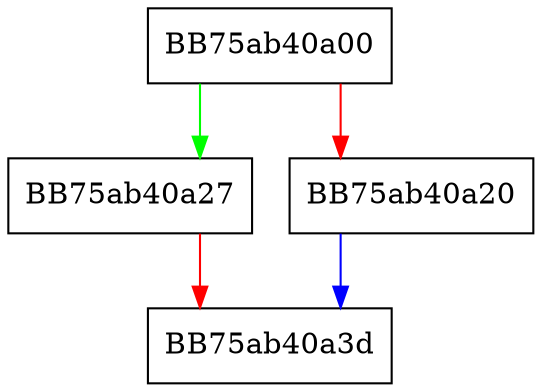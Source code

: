 digraph GetOptionalHeader {
  node [shape="box"];
  graph [splines=ortho];
  BB75ab40a00 -> BB75ab40a27 [color="green"];
  BB75ab40a00 -> BB75ab40a20 [color="red"];
  BB75ab40a20 -> BB75ab40a3d [color="blue"];
  BB75ab40a27 -> BB75ab40a3d [color="red"];
}